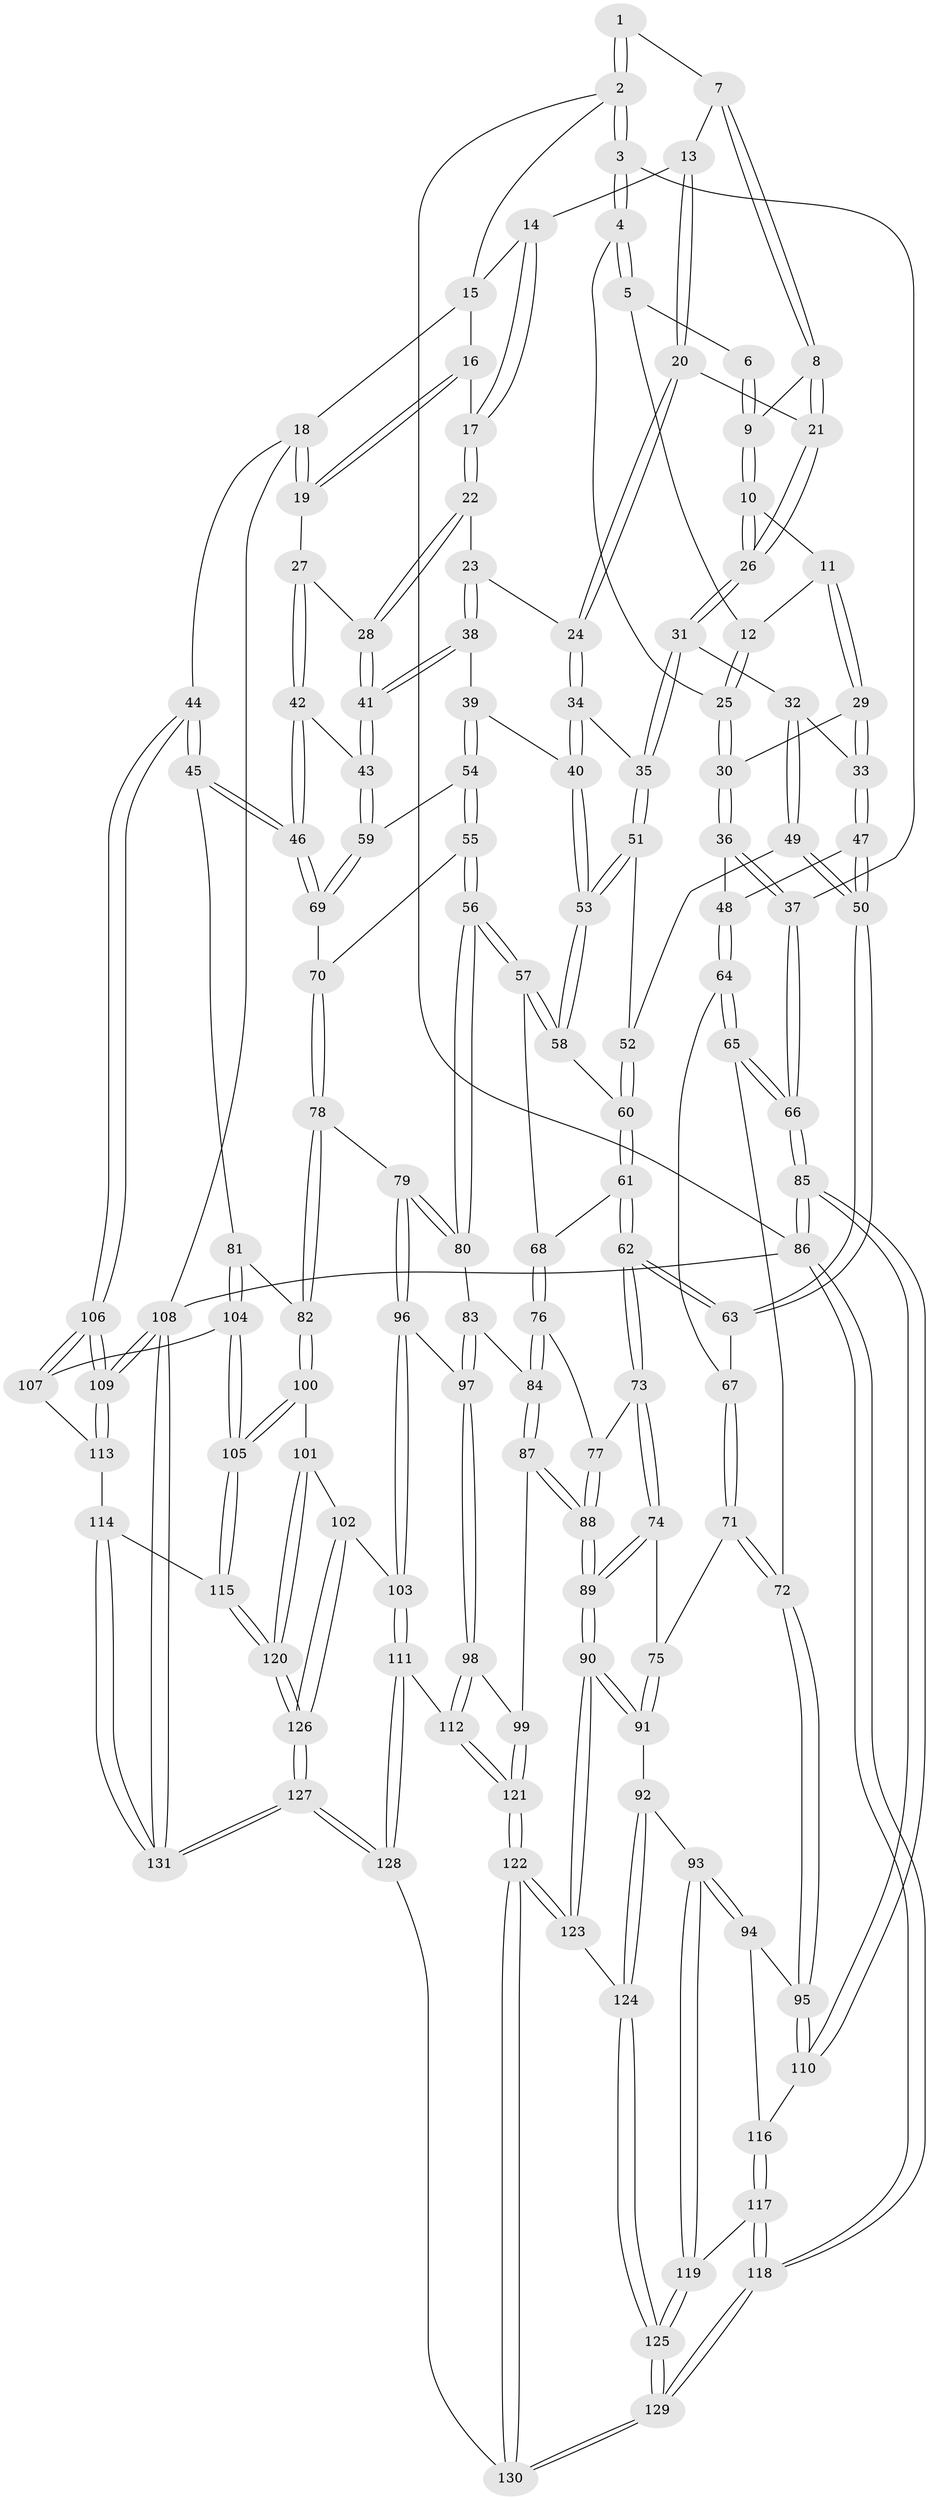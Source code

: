 // Generated by graph-tools (version 1.1) at 2025/38/03/09/25 02:38:44]
// undirected, 131 vertices, 324 edges
graph export_dot {
graph [start="1"]
  node [color=gray90,style=filled];
  1 [pos="+0.296815418517728+0"];
  2 [pos="+0+0"];
  3 [pos="+0+0"];
  4 [pos="+0.026309546470004712+0.0731644924506033"];
  5 [pos="+0.25707699570052434+0.006055619244865112"];
  6 [pos="+0.28366361879199825+0"];
  7 [pos="+0.5377017903695158+0"];
  8 [pos="+0.4031866057115397+0.06275975392615825"];
  9 [pos="+0.3538258994306884+0.07358946586558761"];
  10 [pos="+0.30878569738857387+0.11607655762829992"];
  11 [pos="+0.29824715396435886+0.11483890271004574"];
  12 [pos="+0.2553211876701204+0.06860150852960054"];
  13 [pos="+0.5966938237270696+0"];
  14 [pos="+0.6441121792918916+0"];
  15 [pos="+1+0"];
  16 [pos="+0.9211296262094663+0.03696557659659676"];
  17 [pos="+0.7694756419739488+0.03575948512365484"];
  18 [pos="+1+0.23182648398889816"];
  19 [pos="+0.9425280429589981+0.17017480224803644"];
  20 [pos="+0.5763442923056012+0.11297524999877954"];
  21 [pos="+0.45927156493139326+0.16404714144978963"];
  22 [pos="+0.7850354920560283+0.1510282530501067"];
  23 [pos="+0.6318419861084102+0.18238589279789033"];
  24 [pos="+0.6265735908074368+0.1772430782203429"];
  25 [pos="+0.07796354454880201+0.11684383719727877"];
  26 [pos="+0.40320993890818246+0.2458406503833643"];
  27 [pos="+0.882944203153407+0.19217955346854326"];
  28 [pos="+0.8378391448808338+0.1920698179571272"];
  29 [pos="+0.18790037624258718+0.22108118704245083"];
  30 [pos="+0.14456362743522125+0.21697325292280423"];
  31 [pos="+0.40164008718358324+0.25687287500257994"];
  32 [pos="+0.2732570416207761+0.27126042952408475"];
  33 [pos="+0.26983201323047934+0.2705554719425961"];
  34 [pos="+0.44701508818776675+0.28658849668608494"];
  35 [pos="+0.4091740838072983+0.26964564647450207"];
  36 [pos="+0.09420514159527509+0.34114301750731335"];
  37 [pos="+0+0.3793631693206511"];
  38 [pos="+0.6338804048605637+0.2914831980511915"];
  39 [pos="+0.5558858991553921+0.34883835587356965"];
  40 [pos="+0.5263953952210971+0.3364737168321631"];
  41 [pos="+0.7522108334618028+0.349033243085551"];
  42 [pos="+0.8992810229727889+0.2983173046424044"];
  43 [pos="+0.7698406237973915+0.3962079215505705"];
  44 [pos="+1+0.5179339859678886"];
  45 [pos="+1+0.5257488942556158"];
  46 [pos="+0.9972763284088738+0.5200930268151193"];
  47 [pos="+0.1933486787403038+0.41164928190487315"];
  48 [pos="+0.1395694033954868+0.4054434748995461"];
  49 [pos="+0.2899197797796924+0.41245294547761524"];
  50 [pos="+0.23960688674627756+0.43469453781938655"];
  51 [pos="+0.38996667568352733+0.3362913657857747"];
  52 [pos="+0.31271472251452476+0.41242100715169766"];
  53 [pos="+0.4254684911106996+0.43755617867100566"];
  54 [pos="+0.5655571590788535+0.4391862950198873"];
  55 [pos="+0.5449236466160161+0.5008150178419731"];
  56 [pos="+0.5149301826915219+0.5304917841631897"];
  57 [pos="+0.5144323367520488+0.5303257248575478"];
  58 [pos="+0.4258528155703788+0.44472871037169"];
  59 [pos="+0.777178414877977+0.4238580612798903"];
  60 [pos="+0.35640865503182195+0.4617609001786654"];
  61 [pos="+0.3452874347503514+0.5167731650893266"];
  62 [pos="+0.27041152428675774+0.5583816075266901"];
  63 [pos="+0.2494833412133252+0.49459698937118823"];
  64 [pos="+0.13557564429121535+0.4160006583718907"];
  65 [pos="+0+0.6073793881654084"];
  66 [pos="+0+0.6094176057903694"];
  67 [pos="+0.13919733686885388+0.5137851485675353"];
  68 [pos="+0.41103554850263857+0.5451617751727188"];
  69 [pos="+0.7839426668865251+0.43432365669738043"];
  70 [pos="+0.7040484880590466+0.5369942589290227"];
  71 [pos="+0.12105215618113645+0.630603985136069"];
  72 [pos="+0.09449469784238544+0.636486412870783"];
  73 [pos="+0.2583573202808947+0.5964810375416392"];
  74 [pos="+0.24305095946284827+0.6087604887491571"];
  75 [pos="+0.1695286923770469+0.6386227448738595"];
  76 [pos="+0.36268522622942045+0.6201153288951068"];
  77 [pos="+0.3435136469942184+0.625428257341902"];
  78 [pos="+0.7094454765798279+0.658379508761845"];
  79 [pos="+0.6862695642001008+0.6681516395903261"];
  80 [pos="+0.5248761046580819+0.6152586824660734"];
  81 [pos="+0.8828798074681422+0.6517355092423538"];
  82 [pos="+0.76416955834103+0.674720874343069"];
  83 [pos="+0.49514354915488834+0.66232444806343"];
  84 [pos="+0.4924102538233718+0.6642379028819813"];
  85 [pos="+0+0.8161277969471353"];
  86 [pos="+0+1"];
  87 [pos="+0.41206861739913453+0.7747237293492699"];
  88 [pos="+0.3828396265110908+0.7797414695910467"];
  89 [pos="+0.35553438094744755+0.7933830988919118"];
  90 [pos="+0.35340676798297566+0.7952913142732712"];
  91 [pos="+0.22859185309197308+0.7845131681099297"];
  92 [pos="+0.19232410395401192+0.824168245114346"];
  93 [pos="+0.1737872006596833+0.8306394714103789"];
  94 [pos="+0.11643511329789577+0.8013668576356184"];
  95 [pos="+0.1006638530732313+0.7800735442455954"];
  96 [pos="+0.6429232116587656+0.7627790672921255"];
  97 [pos="+0.5632474405685096+0.7471813676973621"];
  98 [pos="+0.5218714566205948+0.8292950149088308"];
  99 [pos="+0.4498642023092624+0.8049698784633232"];
  100 [pos="+0.7669581640750126+0.7779151785887312"];
  101 [pos="+0.7355248101146854+0.8261143308992674"];
  102 [pos="+0.6778960729760328+0.8371677946261563"];
  103 [pos="+0.6494800725530999+0.8195038456367458"];
  104 [pos="+0.8931120565770204+0.7636574938960206"];
  105 [pos="+0.860545423393291+0.820726050397525"];
  106 [pos="+1+0.7625591767918518"];
  107 [pos="+0.9646125010891863+0.802542844880877"];
  108 [pos="+1+1"];
  109 [pos="+1+0.8937322563874035"];
  110 [pos="+0.015956583347050402+0.809116107343534"];
  111 [pos="+0.5690855078613515+0.8647510057210814"];
  112 [pos="+0.5532092372238381+0.858824236606582"];
  113 [pos="+0.9354949363732381+0.9079809214316563"];
  114 [pos="+0.9337175503254643+0.908755641992001"];
  115 [pos="+0.8545322165843147+0.8957594511757723"];
  116 [pos="+0.07852387844023169+0.8454857101516218"];
  117 [pos="+0.07820598514180933+0.8753719446588965"];
  118 [pos="+0+1"];
  119 [pos="+0.15150057787296675+0.8728232105504172"];
  120 [pos="+0.8323957461474377+0.9112249010396267"];
  121 [pos="+0.4588531177675239+0.9437416974138046"];
  122 [pos="+0.43671727135547955+0.9990385135450622"];
  123 [pos="+0.3392915986705081+0.8915504794778759"];
  124 [pos="+0.2620440170714165+0.9372066441390619"];
  125 [pos="+0.14848704642549393+1"];
  126 [pos="+0.7228684590225515+1"];
  127 [pos="+0.6829796594233881+1"];
  128 [pos="+0.6451340585626946+1"];
  129 [pos="+0.0737224861968935+1"];
  130 [pos="+0.4939577326668607+1"];
  131 [pos="+1+1"];
  1 -- 2;
  1 -- 2;
  1 -- 7;
  2 -- 3;
  2 -- 3;
  2 -- 15;
  2 -- 86;
  3 -- 4;
  3 -- 4;
  3 -- 37;
  4 -- 5;
  4 -- 5;
  4 -- 25;
  5 -- 6;
  5 -- 12;
  6 -- 9;
  6 -- 9;
  7 -- 8;
  7 -- 8;
  7 -- 13;
  8 -- 9;
  8 -- 21;
  8 -- 21;
  9 -- 10;
  9 -- 10;
  10 -- 11;
  10 -- 26;
  10 -- 26;
  11 -- 12;
  11 -- 29;
  11 -- 29;
  12 -- 25;
  12 -- 25;
  13 -- 14;
  13 -- 20;
  13 -- 20;
  14 -- 15;
  14 -- 17;
  14 -- 17;
  15 -- 16;
  15 -- 18;
  16 -- 17;
  16 -- 19;
  16 -- 19;
  17 -- 22;
  17 -- 22;
  18 -- 19;
  18 -- 19;
  18 -- 44;
  18 -- 108;
  19 -- 27;
  20 -- 21;
  20 -- 24;
  20 -- 24;
  21 -- 26;
  21 -- 26;
  22 -- 23;
  22 -- 28;
  22 -- 28;
  23 -- 24;
  23 -- 38;
  23 -- 38;
  24 -- 34;
  24 -- 34;
  25 -- 30;
  25 -- 30;
  26 -- 31;
  26 -- 31;
  27 -- 28;
  27 -- 42;
  27 -- 42;
  28 -- 41;
  28 -- 41;
  29 -- 30;
  29 -- 33;
  29 -- 33;
  30 -- 36;
  30 -- 36;
  31 -- 32;
  31 -- 35;
  31 -- 35;
  32 -- 33;
  32 -- 49;
  32 -- 49;
  33 -- 47;
  33 -- 47;
  34 -- 35;
  34 -- 40;
  34 -- 40;
  35 -- 51;
  35 -- 51;
  36 -- 37;
  36 -- 37;
  36 -- 48;
  37 -- 66;
  37 -- 66;
  38 -- 39;
  38 -- 41;
  38 -- 41;
  39 -- 40;
  39 -- 54;
  39 -- 54;
  40 -- 53;
  40 -- 53;
  41 -- 43;
  41 -- 43;
  42 -- 43;
  42 -- 46;
  42 -- 46;
  43 -- 59;
  43 -- 59;
  44 -- 45;
  44 -- 45;
  44 -- 106;
  44 -- 106;
  45 -- 46;
  45 -- 46;
  45 -- 81;
  46 -- 69;
  46 -- 69;
  47 -- 48;
  47 -- 50;
  47 -- 50;
  48 -- 64;
  48 -- 64;
  49 -- 50;
  49 -- 50;
  49 -- 52;
  50 -- 63;
  50 -- 63;
  51 -- 52;
  51 -- 53;
  51 -- 53;
  52 -- 60;
  52 -- 60;
  53 -- 58;
  53 -- 58;
  54 -- 55;
  54 -- 55;
  54 -- 59;
  55 -- 56;
  55 -- 56;
  55 -- 70;
  56 -- 57;
  56 -- 57;
  56 -- 80;
  56 -- 80;
  57 -- 58;
  57 -- 58;
  57 -- 68;
  58 -- 60;
  59 -- 69;
  59 -- 69;
  60 -- 61;
  60 -- 61;
  61 -- 62;
  61 -- 62;
  61 -- 68;
  62 -- 63;
  62 -- 63;
  62 -- 73;
  62 -- 73;
  63 -- 67;
  64 -- 65;
  64 -- 65;
  64 -- 67;
  65 -- 66;
  65 -- 66;
  65 -- 72;
  66 -- 85;
  66 -- 85;
  67 -- 71;
  67 -- 71;
  68 -- 76;
  68 -- 76;
  69 -- 70;
  70 -- 78;
  70 -- 78;
  71 -- 72;
  71 -- 72;
  71 -- 75;
  72 -- 95;
  72 -- 95;
  73 -- 74;
  73 -- 74;
  73 -- 77;
  74 -- 75;
  74 -- 89;
  74 -- 89;
  75 -- 91;
  75 -- 91;
  76 -- 77;
  76 -- 84;
  76 -- 84;
  77 -- 88;
  77 -- 88;
  78 -- 79;
  78 -- 82;
  78 -- 82;
  79 -- 80;
  79 -- 80;
  79 -- 96;
  79 -- 96;
  80 -- 83;
  81 -- 82;
  81 -- 104;
  81 -- 104;
  82 -- 100;
  82 -- 100;
  83 -- 84;
  83 -- 97;
  83 -- 97;
  84 -- 87;
  84 -- 87;
  85 -- 86;
  85 -- 86;
  85 -- 110;
  85 -- 110;
  86 -- 118;
  86 -- 118;
  86 -- 108;
  87 -- 88;
  87 -- 88;
  87 -- 99;
  88 -- 89;
  88 -- 89;
  89 -- 90;
  89 -- 90;
  90 -- 91;
  90 -- 91;
  90 -- 123;
  90 -- 123;
  91 -- 92;
  92 -- 93;
  92 -- 124;
  92 -- 124;
  93 -- 94;
  93 -- 94;
  93 -- 119;
  93 -- 119;
  94 -- 95;
  94 -- 116;
  95 -- 110;
  95 -- 110;
  96 -- 97;
  96 -- 103;
  96 -- 103;
  97 -- 98;
  97 -- 98;
  98 -- 99;
  98 -- 112;
  98 -- 112;
  99 -- 121;
  99 -- 121;
  100 -- 101;
  100 -- 105;
  100 -- 105;
  101 -- 102;
  101 -- 120;
  101 -- 120;
  102 -- 103;
  102 -- 126;
  102 -- 126;
  103 -- 111;
  103 -- 111;
  104 -- 105;
  104 -- 105;
  104 -- 107;
  105 -- 115;
  105 -- 115;
  106 -- 107;
  106 -- 107;
  106 -- 109;
  106 -- 109;
  107 -- 113;
  108 -- 109;
  108 -- 109;
  108 -- 131;
  108 -- 131;
  109 -- 113;
  109 -- 113;
  110 -- 116;
  111 -- 112;
  111 -- 128;
  111 -- 128;
  112 -- 121;
  112 -- 121;
  113 -- 114;
  114 -- 115;
  114 -- 131;
  114 -- 131;
  115 -- 120;
  115 -- 120;
  116 -- 117;
  116 -- 117;
  117 -- 118;
  117 -- 118;
  117 -- 119;
  118 -- 129;
  118 -- 129;
  119 -- 125;
  119 -- 125;
  120 -- 126;
  120 -- 126;
  121 -- 122;
  121 -- 122;
  122 -- 123;
  122 -- 123;
  122 -- 130;
  122 -- 130;
  123 -- 124;
  124 -- 125;
  124 -- 125;
  125 -- 129;
  125 -- 129;
  126 -- 127;
  126 -- 127;
  127 -- 128;
  127 -- 128;
  127 -- 131;
  127 -- 131;
  128 -- 130;
  129 -- 130;
  129 -- 130;
}
